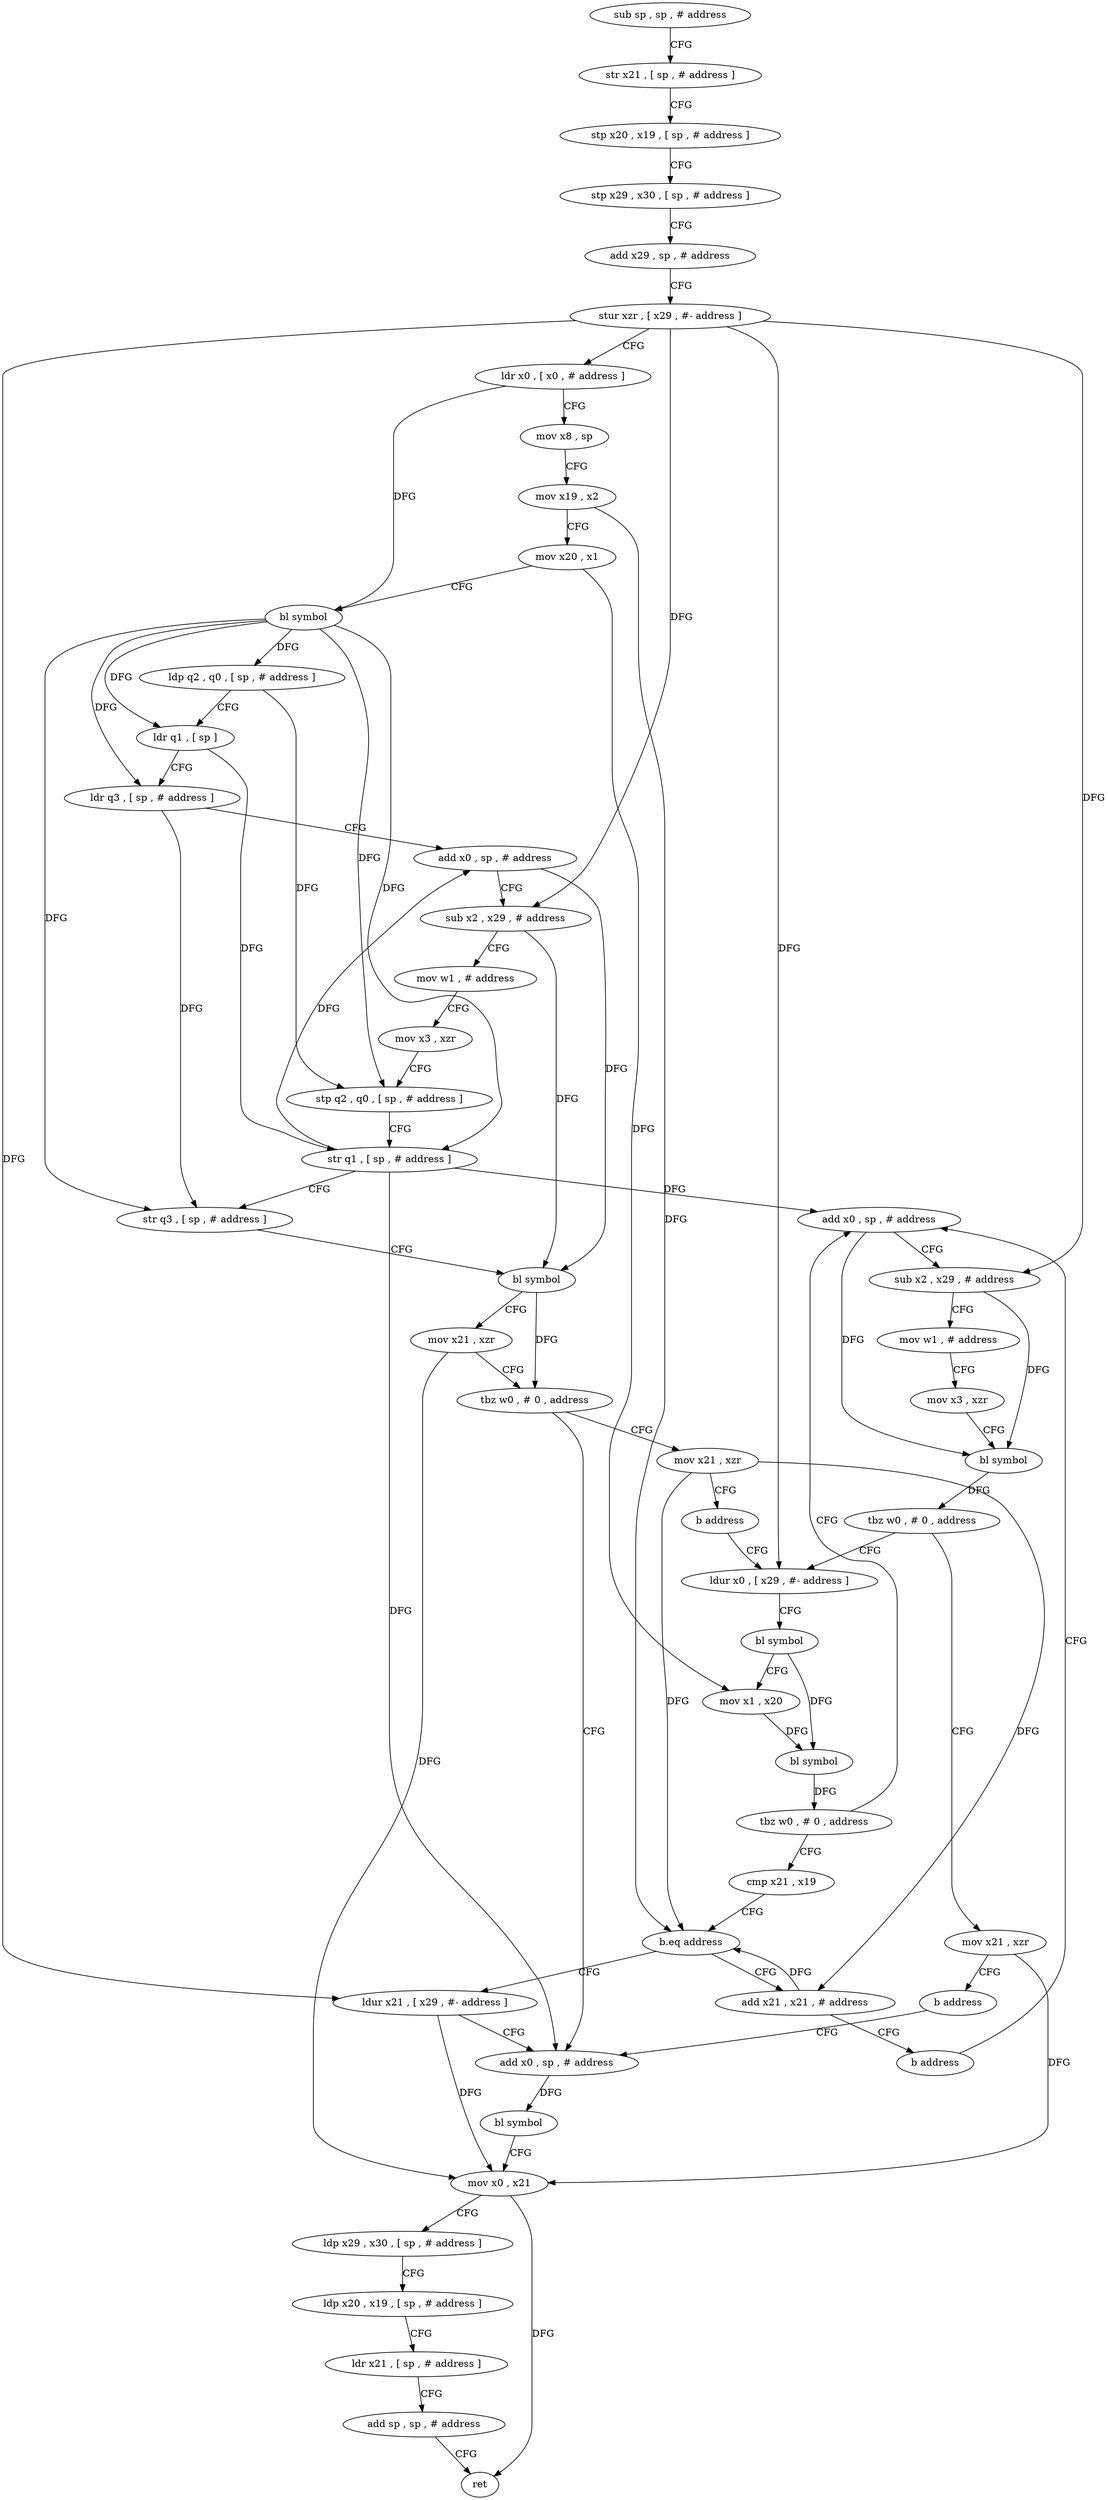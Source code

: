digraph "func" {
"77784" [label = "sub sp , sp , # address" ]
"77788" [label = "str x21 , [ sp , # address ]" ]
"77792" [label = "stp x20 , x19 , [ sp , # address ]" ]
"77796" [label = "stp x29 , x30 , [ sp , # address ]" ]
"77800" [label = "add x29 , sp , # address" ]
"77804" [label = "stur xzr , [ x29 , #- address ]" ]
"77808" [label = "ldr x0 , [ x0 , # address ]" ]
"77812" [label = "mov x8 , sp" ]
"77816" [label = "mov x19 , x2" ]
"77820" [label = "mov x20 , x1" ]
"77824" [label = "bl symbol" ]
"77828" [label = "ldp q2 , q0 , [ sp , # address ]" ]
"77832" [label = "ldr q1 , [ sp ]" ]
"77836" [label = "ldr q3 , [ sp , # address ]" ]
"77840" [label = "add x0 , sp , # address" ]
"77844" [label = "sub x2 , x29 , # address" ]
"77848" [label = "mov w1 , # address" ]
"77852" [label = "mov x3 , xzr" ]
"77856" [label = "stp q2 , q0 , [ sp , # address ]" ]
"77860" [label = "str q1 , [ sp , # address ]" ]
"77864" [label = "str q3 , [ sp , # address ]" ]
"77868" [label = "bl symbol" ]
"77872" [label = "mov x21 , xzr" ]
"77876" [label = "tbz w0 , # 0 , address" ]
"77960" [label = "add x0 , sp , # address" ]
"77880" [label = "mov x21 , xzr" ]
"77964" [label = "bl symbol" ]
"77968" [label = "mov x0 , x21" ]
"77972" [label = "ldp x29 , x30 , [ sp , # address ]" ]
"77976" [label = "ldp x20 , x19 , [ sp , # address ]" ]
"77980" [label = "ldr x21 , [ sp , # address ]" ]
"77984" [label = "add sp , sp , # address" ]
"77988" [label = "ret" ]
"77884" [label = "b address" ]
"77912" [label = "ldur x0 , [ x29 , #- address ]" ]
"77916" [label = "bl symbol" ]
"77920" [label = "mov x1 , x20" ]
"77924" [label = "bl symbol" ]
"77928" [label = "tbz w0 , # 0 , address" ]
"77888" [label = "add x0 , sp , # address" ]
"77932" [label = "cmp x21 , x19" ]
"77892" [label = "sub x2 , x29 , # address" ]
"77896" [label = "mov w1 , # address" ]
"77900" [label = "mov x3 , xzr" ]
"77904" [label = "bl symbol" ]
"77908" [label = "tbz w0 , # 0 , address" ]
"77948" [label = "mov x21 , xzr" ]
"77936" [label = "b.eq address" ]
"77956" [label = "ldur x21 , [ x29 , #- address ]" ]
"77940" [label = "add x21 , x21 , # address" ]
"77952" [label = "b address" ]
"77944" [label = "b address" ]
"77784" -> "77788" [ label = "CFG" ]
"77788" -> "77792" [ label = "CFG" ]
"77792" -> "77796" [ label = "CFG" ]
"77796" -> "77800" [ label = "CFG" ]
"77800" -> "77804" [ label = "CFG" ]
"77804" -> "77808" [ label = "CFG" ]
"77804" -> "77912" [ label = "DFG" ]
"77804" -> "77956" [ label = "DFG" ]
"77804" -> "77844" [ label = "DFG" ]
"77804" -> "77892" [ label = "DFG" ]
"77808" -> "77812" [ label = "CFG" ]
"77808" -> "77824" [ label = "DFG" ]
"77812" -> "77816" [ label = "CFG" ]
"77816" -> "77820" [ label = "CFG" ]
"77816" -> "77936" [ label = "DFG" ]
"77820" -> "77824" [ label = "CFG" ]
"77820" -> "77920" [ label = "DFG" ]
"77824" -> "77828" [ label = "DFG" ]
"77824" -> "77856" [ label = "DFG" ]
"77824" -> "77832" [ label = "DFG" ]
"77824" -> "77860" [ label = "DFG" ]
"77824" -> "77836" [ label = "DFG" ]
"77824" -> "77864" [ label = "DFG" ]
"77828" -> "77832" [ label = "CFG" ]
"77828" -> "77856" [ label = "DFG" ]
"77832" -> "77836" [ label = "CFG" ]
"77832" -> "77860" [ label = "DFG" ]
"77836" -> "77840" [ label = "CFG" ]
"77836" -> "77864" [ label = "DFG" ]
"77840" -> "77844" [ label = "CFG" ]
"77840" -> "77868" [ label = "DFG" ]
"77844" -> "77848" [ label = "CFG" ]
"77844" -> "77868" [ label = "DFG" ]
"77848" -> "77852" [ label = "CFG" ]
"77852" -> "77856" [ label = "CFG" ]
"77856" -> "77860" [ label = "CFG" ]
"77860" -> "77864" [ label = "CFG" ]
"77860" -> "77840" [ label = "DFG" ]
"77860" -> "77960" [ label = "DFG" ]
"77860" -> "77888" [ label = "DFG" ]
"77864" -> "77868" [ label = "CFG" ]
"77868" -> "77872" [ label = "CFG" ]
"77868" -> "77876" [ label = "DFG" ]
"77872" -> "77876" [ label = "CFG" ]
"77872" -> "77968" [ label = "DFG" ]
"77876" -> "77960" [ label = "CFG" ]
"77876" -> "77880" [ label = "CFG" ]
"77960" -> "77964" [ label = "DFG" ]
"77880" -> "77884" [ label = "CFG" ]
"77880" -> "77936" [ label = "DFG" ]
"77880" -> "77940" [ label = "DFG" ]
"77964" -> "77968" [ label = "CFG" ]
"77968" -> "77972" [ label = "CFG" ]
"77968" -> "77988" [ label = "DFG" ]
"77972" -> "77976" [ label = "CFG" ]
"77976" -> "77980" [ label = "CFG" ]
"77980" -> "77984" [ label = "CFG" ]
"77984" -> "77988" [ label = "CFG" ]
"77884" -> "77912" [ label = "CFG" ]
"77912" -> "77916" [ label = "CFG" ]
"77916" -> "77920" [ label = "CFG" ]
"77916" -> "77924" [ label = "DFG" ]
"77920" -> "77924" [ label = "DFG" ]
"77924" -> "77928" [ label = "DFG" ]
"77928" -> "77888" [ label = "CFG" ]
"77928" -> "77932" [ label = "CFG" ]
"77888" -> "77892" [ label = "CFG" ]
"77888" -> "77904" [ label = "DFG" ]
"77932" -> "77936" [ label = "CFG" ]
"77892" -> "77896" [ label = "CFG" ]
"77892" -> "77904" [ label = "DFG" ]
"77896" -> "77900" [ label = "CFG" ]
"77900" -> "77904" [ label = "CFG" ]
"77904" -> "77908" [ label = "DFG" ]
"77908" -> "77948" [ label = "CFG" ]
"77908" -> "77912" [ label = "CFG" ]
"77948" -> "77952" [ label = "CFG" ]
"77948" -> "77968" [ label = "DFG" ]
"77936" -> "77956" [ label = "CFG" ]
"77936" -> "77940" [ label = "CFG" ]
"77956" -> "77960" [ label = "CFG" ]
"77956" -> "77968" [ label = "DFG" ]
"77940" -> "77944" [ label = "CFG" ]
"77940" -> "77936" [ label = "DFG" ]
"77952" -> "77960" [ label = "CFG" ]
"77944" -> "77888" [ label = "CFG" ]
}
